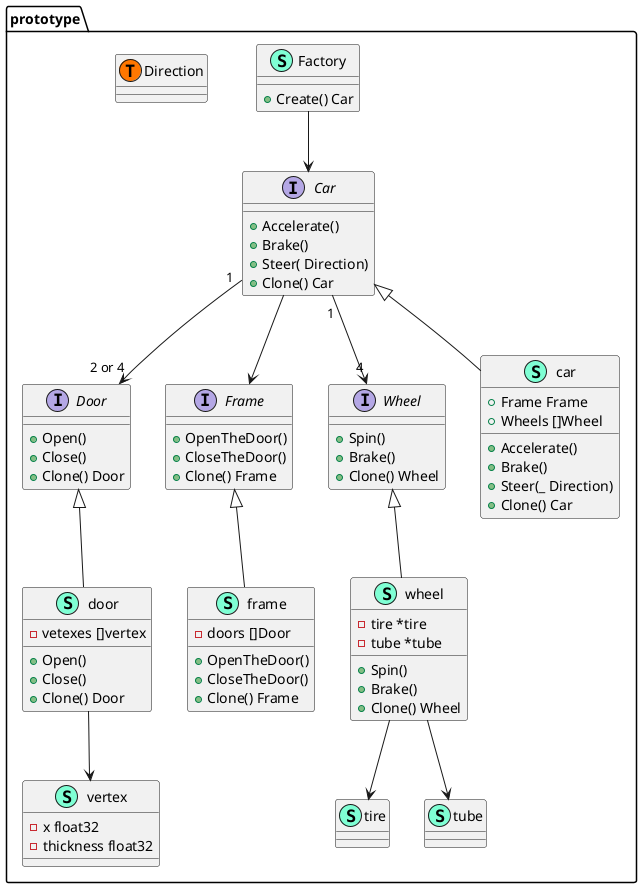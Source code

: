 @startuml
namespace prototype {
    interface Car  {
        + Accelerate() 
        + Brake() 
        + Steer( Direction) 
        + Clone() Car

    }
    interface Door  {
        + Open() 
        + Close() 
        + Clone() Door

    }
    class Factory << (S,Aquamarine) >> {
        + Create() Car

    }
    interface Frame  {
        + OpenTheDoor() 
        + CloseTheDoor() 
        + Clone() Frame

    }
    interface Wheel  {
        + Spin() 
        + Brake() 
        + Clone() Wheel

    }
    class car << (S,Aquamarine) >> {
        + Frame Frame
        + Wheels []Wheel

        + Accelerate() 
        + Brake() 
        + Steer(_ Direction) 
        + Clone() Car

    }
    class door << (S,Aquamarine) >> {
        - vetexes []vertex

        + Open() 
        + Close() 
        + Clone() Door

    }
    class frame << (S,Aquamarine) >> {
        - doors []Door

        + OpenTheDoor() 
        + CloseTheDoor() 
        + Clone() Frame

    }
    class prototype.Direction << (T, #FF7700) >>  {
    }
    class tire << (S,Aquamarine) >> {
    }
    class tube << (S,Aquamarine) >> {
    }
    class vertex << (S,Aquamarine) >> {
        - x float32
        - thickness float32

    }
    class wheel << (S,Aquamarine) >> {
        - tire *tire
        - tube *tube

        + Spin() 
        + Brake() 
        + Clone() Wheel

    }
}

"prototype.Car" <|-- "prototype.car"
"prototype.Door" <|-- "prototype.door"
"prototype.door" --> "prototype.vertex"
"prototype.Frame" <|-- "prototype.frame"
"prototype.Wheel" <|-- "prototype.wheel"
"prototype.wheel" --> "prototype.tire"
"prototype.wheel" --> "prototype.tube"

"prototype.Car" --> "prototype.Frame"
"prototype.Car" "1" --> "4" "prototype.Wheel"
"prototype.Car" "1" --> "2 or 4" "prototype.Door"

"prototype.Factory" --> "prototype.Car"

' "__builtin__.int" #.. "prototype.Direction"
@enduml

